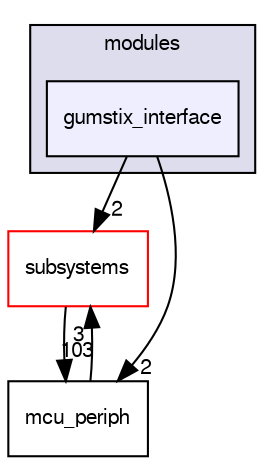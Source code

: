 digraph "sw/airborne/modules/gumstix_interface" {
  compound=true
  node [ fontsize="10", fontname="FreeSans"];
  edge [ labelfontsize="10", labelfontname="FreeSans"];
  subgraph clusterdir_c2abcdd6ccb39c3582929c0e3f5651c2 {
    graph [ bgcolor="#ddddee", pencolor="black", label="modules" fontname="FreeSans", fontsize="10", URL="dir_c2abcdd6ccb39c3582929c0e3f5651c2.html"]
  dir_782f24016614460bc545971e96ca8414 [shape=box, label="gumstix_interface", style="filled", fillcolor="#eeeeff", pencolor="black", URL="dir_782f24016614460bc545971e96ca8414.html"];
  }
  dir_12d6ec7aac5a4a9b8cee17e35022d7c7 [shape=box label="subsystems" fillcolor="white" style="filled" color="red" URL="dir_12d6ec7aac5a4a9b8cee17e35022d7c7.html"];
  dir_1ca43f6a116d741d80fb1d0555a2b198 [shape=box label="mcu_periph" URL="dir_1ca43f6a116d741d80fb1d0555a2b198.html"];
  dir_12d6ec7aac5a4a9b8cee17e35022d7c7->dir_1ca43f6a116d741d80fb1d0555a2b198 [headlabel="103", labeldistance=1.5 headhref="dir_000051_000120.html"];
  dir_782f24016614460bc545971e96ca8414->dir_12d6ec7aac5a4a9b8cee17e35022d7c7 [headlabel="2", labeldistance=1.5 headhref="dir_000175_000051.html"];
  dir_782f24016614460bc545971e96ca8414->dir_1ca43f6a116d741d80fb1d0555a2b198 [headlabel="2", labeldistance=1.5 headhref="dir_000175_000120.html"];
  dir_1ca43f6a116d741d80fb1d0555a2b198->dir_12d6ec7aac5a4a9b8cee17e35022d7c7 [headlabel="3", labeldistance=1.5 headhref="dir_000120_000051.html"];
}
